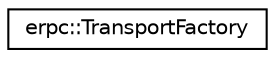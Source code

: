 digraph "Graphical Class Hierarchy"
{
  edge [fontname="Helvetica",fontsize="10",labelfontname="Helvetica",labelfontsize="10"];
  node [fontname="Helvetica",fontsize="10",shape=record];
  rankdir="LR";
  Node1 [label="erpc::TransportFactory",height=0.2,width=0.4,color="black", fillcolor="white", style="filled",URL="$classerpc_1_1_transport_factory.html",tooltip="Abstract interface for transport factory. "];
}

